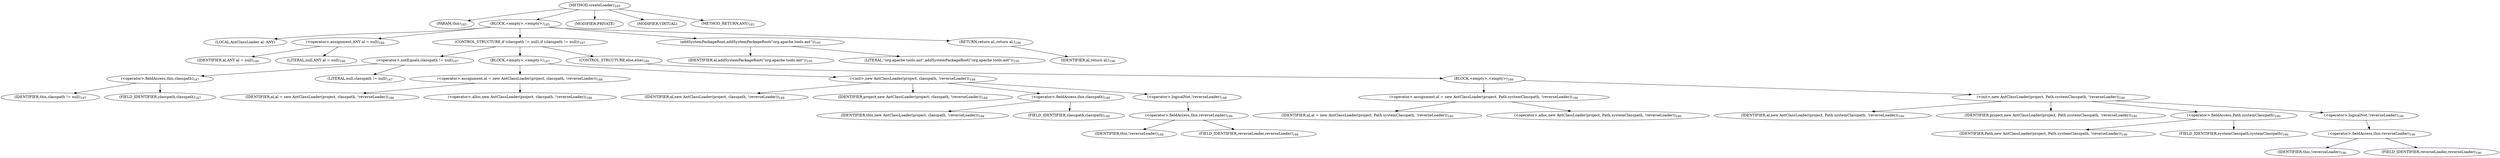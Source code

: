 digraph "createLoader" {  
"462" [label = <(METHOD,createLoader)<SUB>185</SUB>> ]
"463" [label = <(PARAM,this)<SUB>185</SUB>> ]
"464" [label = <(BLOCK,&lt;empty&gt;,&lt;empty&gt;)<SUB>185</SUB>> ]
"34" [label = <(LOCAL,AntClassLoader al: ANY)> ]
"465" [label = <(&lt;operator&gt;.assignment,ANY al = null)<SUB>186</SUB>> ]
"466" [label = <(IDENTIFIER,al,ANY al = null)<SUB>186</SUB>> ]
"467" [label = <(LITERAL,null,ANY al = null)<SUB>186</SUB>> ]
"468" [label = <(CONTROL_STRUCTURE,if (classpath != null),if (classpath != null))<SUB>187</SUB>> ]
"469" [label = <(&lt;operator&gt;.notEquals,classpath != null)<SUB>187</SUB>> ]
"470" [label = <(&lt;operator&gt;.fieldAccess,this.classpath)<SUB>187</SUB>> ]
"471" [label = <(IDENTIFIER,this,classpath != null)<SUB>187</SUB>> ]
"472" [label = <(FIELD_IDENTIFIER,classpath,classpath)<SUB>187</SUB>> ]
"473" [label = <(LITERAL,null,classpath != null)<SUB>187</SUB>> ]
"474" [label = <(BLOCK,&lt;empty&gt;,&lt;empty&gt;)<SUB>187</SUB>> ]
"475" [label = <(&lt;operator&gt;.assignment,al = new AntClassLoader(project, classpath, !reverseLoader))<SUB>188</SUB>> ]
"476" [label = <(IDENTIFIER,al,al = new AntClassLoader(project, classpath, !reverseLoader))<SUB>188</SUB>> ]
"477" [label = <(&lt;operator&gt;.alloc,new AntClassLoader(project, classpath, !reverseLoader))<SUB>188</SUB>> ]
"478" [label = <(&lt;init&gt;,new AntClassLoader(project, classpath, !reverseLoader))<SUB>188</SUB>> ]
"33" [label = <(IDENTIFIER,al,new AntClassLoader(project, classpath, !reverseLoader))<SUB>188</SUB>> ]
"479" [label = <(IDENTIFIER,project,new AntClassLoader(project, classpath, !reverseLoader))<SUB>188</SUB>> ]
"480" [label = <(&lt;operator&gt;.fieldAccess,this.classpath)<SUB>188</SUB>> ]
"481" [label = <(IDENTIFIER,this,new AntClassLoader(project, classpath, !reverseLoader))<SUB>188</SUB>> ]
"482" [label = <(FIELD_IDENTIFIER,classpath,classpath)<SUB>188</SUB>> ]
"483" [label = <(&lt;operator&gt;.logicalNot,!reverseLoader)<SUB>188</SUB>> ]
"484" [label = <(&lt;operator&gt;.fieldAccess,this.reverseLoader)<SUB>188</SUB>> ]
"485" [label = <(IDENTIFIER,this,!reverseLoader)<SUB>188</SUB>> ]
"486" [label = <(FIELD_IDENTIFIER,reverseLoader,reverseLoader)<SUB>188</SUB>> ]
"487" [label = <(CONTROL_STRUCTURE,else,else)<SUB>189</SUB>> ]
"488" [label = <(BLOCK,&lt;empty&gt;,&lt;empty&gt;)<SUB>189</SUB>> ]
"489" [label = <(&lt;operator&gt;.assignment,al = new AntClassLoader(project, Path.systemClasspath, !reverseLoader))<SUB>190</SUB>> ]
"490" [label = <(IDENTIFIER,al,al = new AntClassLoader(project, Path.systemClasspath, !reverseLoader))<SUB>190</SUB>> ]
"491" [label = <(&lt;operator&gt;.alloc,new AntClassLoader(project, Path.systemClasspath, !reverseLoader))<SUB>190</SUB>> ]
"492" [label = <(&lt;init&gt;,new AntClassLoader(project, Path.systemClasspath, !reverseLoader))<SUB>190</SUB>> ]
"35" [label = <(IDENTIFIER,al,new AntClassLoader(project, Path.systemClasspath, !reverseLoader))<SUB>190</SUB>> ]
"493" [label = <(IDENTIFIER,project,new AntClassLoader(project, Path.systemClasspath, !reverseLoader))<SUB>190</SUB>> ]
"494" [label = <(&lt;operator&gt;.fieldAccess,Path.systemClasspath)<SUB>190</SUB>> ]
"495" [label = <(IDENTIFIER,Path,new AntClassLoader(project, Path.systemClasspath, !reverseLoader))<SUB>190</SUB>> ]
"496" [label = <(FIELD_IDENTIFIER,systemClasspath,systemClasspath)<SUB>190</SUB>> ]
"497" [label = <(&lt;operator&gt;.logicalNot,!reverseLoader)<SUB>190</SUB>> ]
"498" [label = <(&lt;operator&gt;.fieldAccess,this.reverseLoader)<SUB>190</SUB>> ]
"499" [label = <(IDENTIFIER,this,!reverseLoader)<SUB>190</SUB>> ]
"500" [label = <(FIELD_IDENTIFIER,reverseLoader,reverseLoader)<SUB>190</SUB>> ]
"501" [label = <(addSystemPackageRoot,addSystemPackageRoot(&quot;org.apache.tools.ant&quot;))<SUB>195</SUB>> ]
"502" [label = <(IDENTIFIER,al,addSystemPackageRoot(&quot;org.apache.tools.ant&quot;))<SUB>195</SUB>> ]
"503" [label = <(LITERAL,&quot;org.apache.tools.ant&quot;,addSystemPackageRoot(&quot;org.apache.tools.ant&quot;))<SUB>195</SUB>> ]
"504" [label = <(RETURN,return al;,return al;)<SUB>196</SUB>> ]
"505" [label = <(IDENTIFIER,al,return al;)<SUB>196</SUB>> ]
"506" [label = <(MODIFIER,PRIVATE)> ]
"507" [label = <(MODIFIER,VIRTUAL)> ]
"508" [label = <(METHOD_RETURN,ANY)<SUB>185</SUB>> ]
  "462" -> "463" 
  "462" -> "464" 
  "462" -> "506" 
  "462" -> "507" 
  "462" -> "508" 
  "464" -> "34" 
  "464" -> "465" 
  "464" -> "468" 
  "464" -> "501" 
  "464" -> "504" 
  "465" -> "466" 
  "465" -> "467" 
  "468" -> "469" 
  "468" -> "474" 
  "468" -> "487" 
  "469" -> "470" 
  "469" -> "473" 
  "470" -> "471" 
  "470" -> "472" 
  "474" -> "475" 
  "474" -> "478" 
  "475" -> "476" 
  "475" -> "477" 
  "478" -> "33" 
  "478" -> "479" 
  "478" -> "480" 
  "478" -> "483" 
  "480" -> "481" 
  "480" -> "482" 
  "483" -> "484" 
  "484" -> "485" 
  "484" -> "486" 
  "487" -> "488" 
  "488" -> "489" 
  "488" -> "492" 
  "489" -> "490" 
  "489" -> "491" 
  "492" -> "35" 
  "492" -> "493" 
  "492" -> "494" 
  "492" -> "497" 
  "494" -> "495" 
  "494" -> "496" 
  "497" -> "498" 
  "498" -> "499" 
  "498" -> "500" 
  "501" -> "502" 
  "501" -> "503" 
  "504" -> "505" 
}
